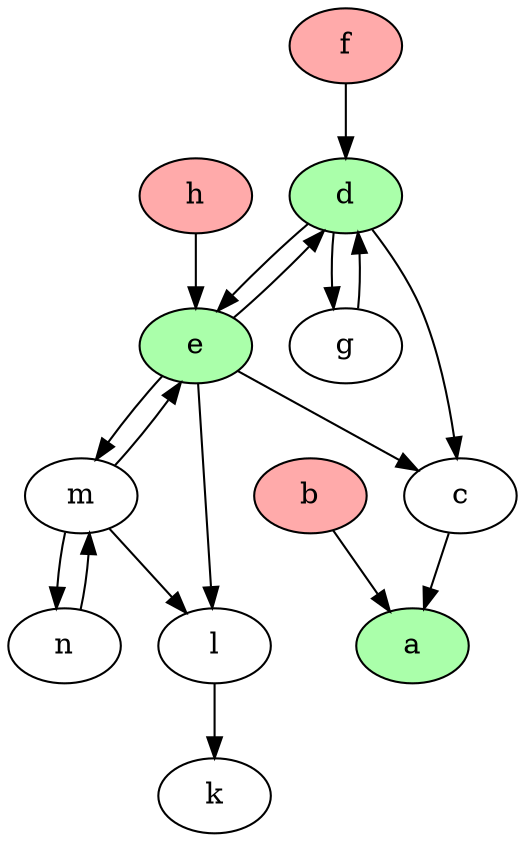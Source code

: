 strict digraph "" {
	b	[fillcolor="#FFAAAA",
		style=filled];
	a	[fillcolor="#AAFFAA",
		style=filled];
	b -> a;
	c -> a;
	l -> k;
	d	[fillcolor="#AAFFAA",
		style=filled];
	d -> c;
	e	[fillcolor="#AAFFAA",
		style=filled];
	d -> e;
	d -> g;
	e -> c;
	e -> l;
	e -> d;
	e -> m;
	m -> l;
	m -> e;
	m -> n;
	f	[fillcolor="#FFAAAA",
		style=filled];
	f -> d;
	g -> d;
	h	[fillcolor="#FFAAAA",
		style=filled];
	h -> e;
	n -> m;
}
